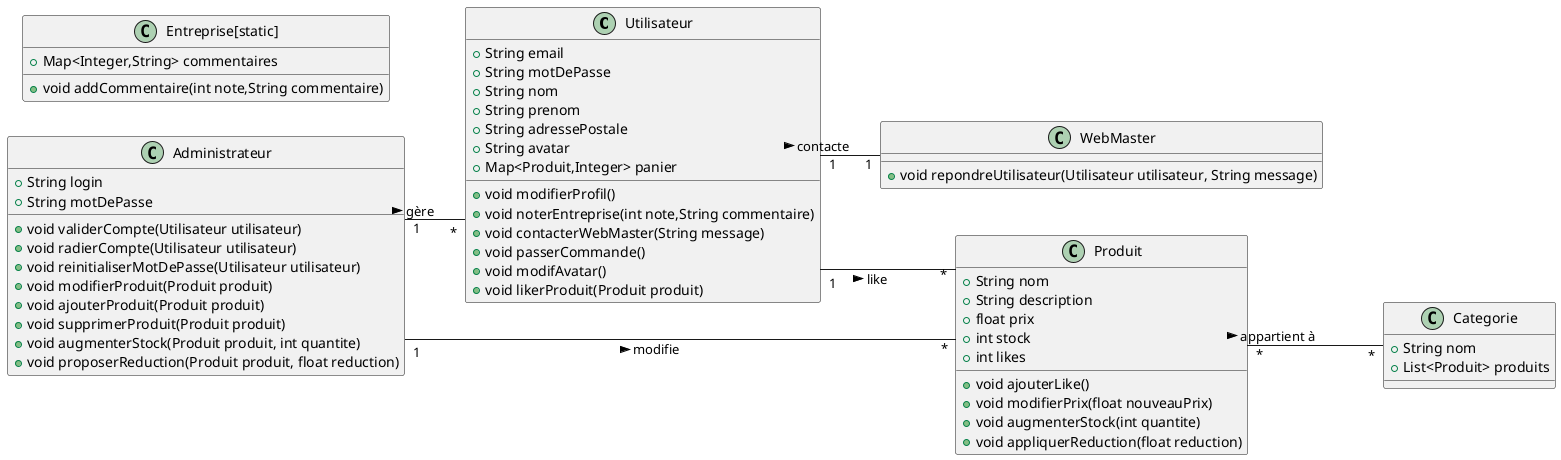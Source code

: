 @startuml
' Activer les lignes orthogonales
skinparam linetype ortho
left to right direction

' Classes principales
class Utilisateur {
    +String email
    +String motDePasse
    +String nom
    +String prenom
    +String adressePostale
    +String avatar
    +Map<Produit,Integer> panier
    +void modifierProfil()
    +void noterEntreprise(int note,String commentaire)
    +void contacterWebMaster(String message)
    +void passerCommande()
    +void modifAvatar()
    +void likerProduit(Produit produit)
}

class Administrateur {
    +String login
    +String motDePasse
    +void validerCompte(Utilisateur utilisateur)
    +void radierCompte(Utilisateur utilisateur)
    +void reinitialiserMotDePasse(Utilisateur utilisateur)
    +void modifierProduit(Produit produit)
    +void ajouterProduit(Produit produit)
    +void supprimerProduit(Produit produit)
    +void augmenterStock(Produit produit, int quantite)
    +void proposerReduction(Produit produit, float reduction)
}

class WebMaster {
    +void repondreUtilisateur(Utilisateur utilisateur, String message)
}

class Produit {
    +String nom
    +String description
    +float prix
    +int stock
    +int likes
    +void ajouterLike()
    +void modifierPrix(float nouveauPrix)
    +void augmenterStock(int quantite)
    +void appliquerReduction(float reduction)
}



class Categorie {
    +String nom
    +List<Produit> produits
}
class Entreprise[static] {
    +Map<Integer,String> commentaires
    +void addCommentaire(int note,String commentaire)
}
' Relations
Utilisateur "1" -- "*" Produit : like >
Utilisateur "1" -- "1" WebMaster : contacte >
Administrateur "1" -- "*" Utilisateur : gère >
Administrateur "1" -- "*" Produit : modifie >
Produit "*" -- "*" Categorie : appartient à >

@enduml